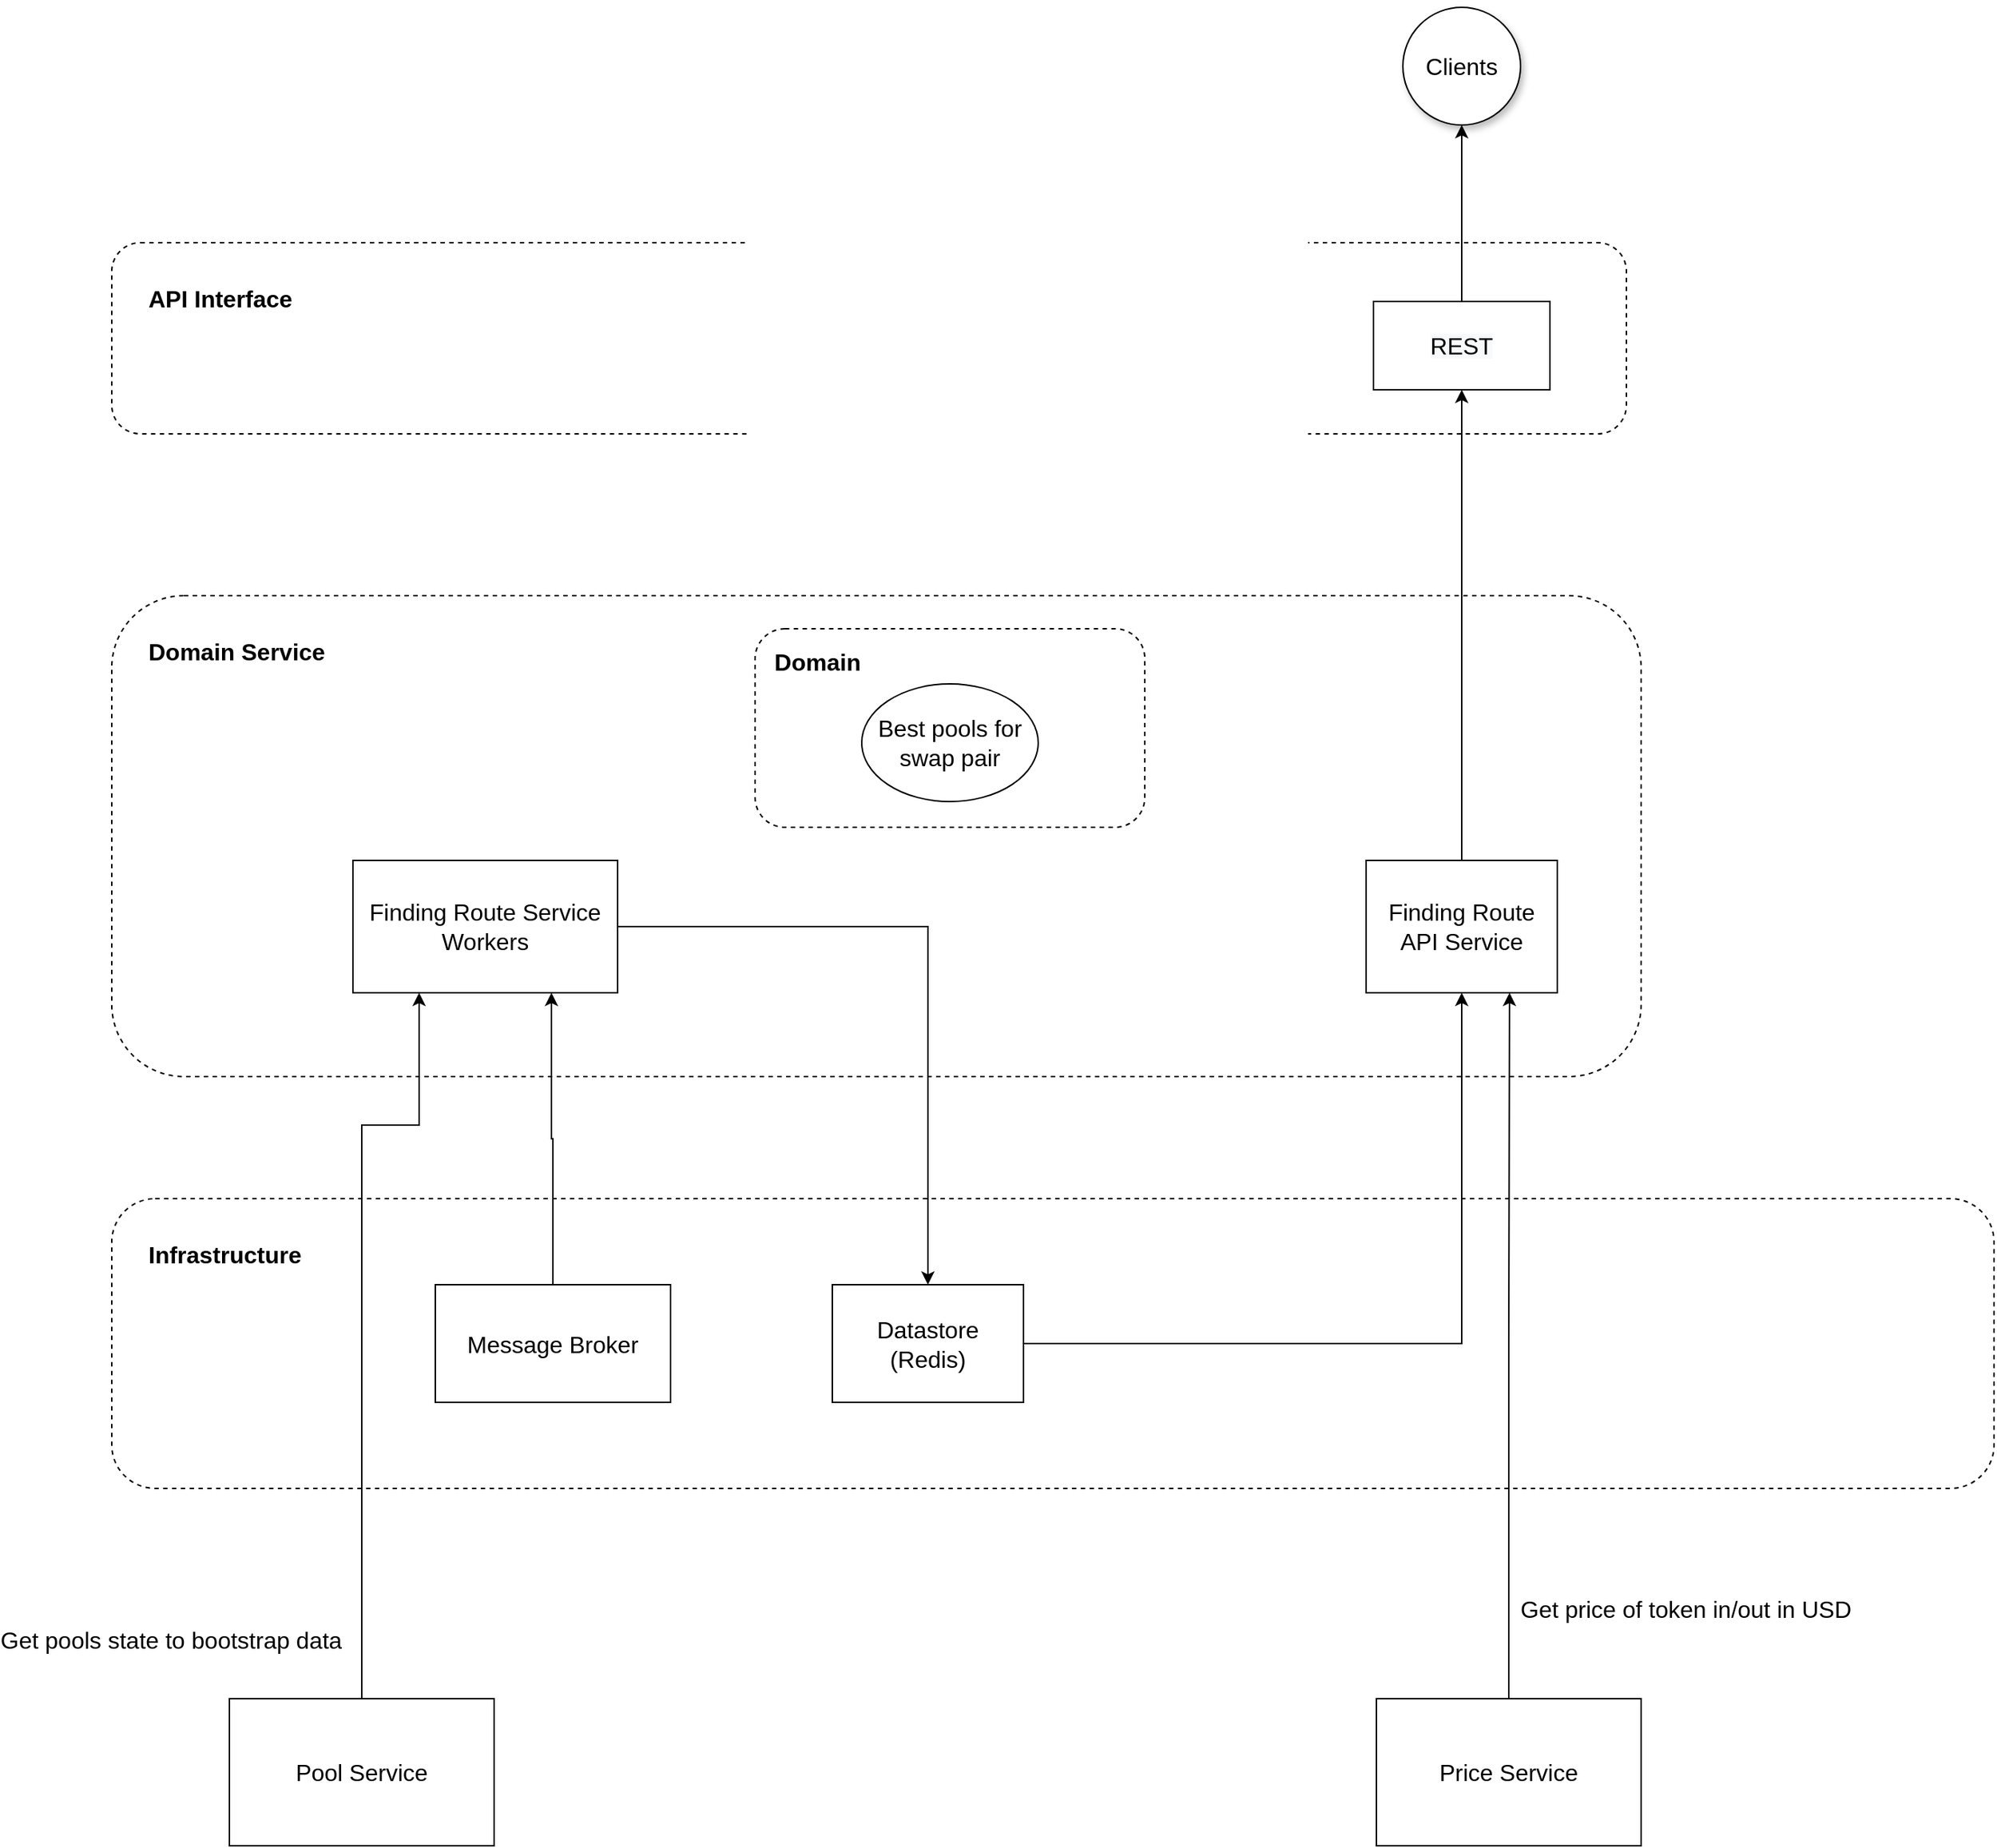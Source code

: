 <mxfile version="18.0.3" type="github">
  <diagram id="vYhIYeuhMKYq1YM2tLH0" name="Page-1">
    <mxGraphModel dx="1731" dy="971" grid="1" gridSize="10" guides="1" tooltips="1" connect="1" arrows="1" fold="1" page="1" pageScale="1" pageWidth="850" pageHeight="1100" math="0" shadow="0">
      <root>
        <mxCell id="0" />
        <mxCell id="1" parent="0" />
        <mxCell id="VPi010c3T4Fb0CU36pfW-24" value="&lt;b style=&quot;font-size: 16px;&quot;&gt;API Interface&lt;/b&gt;" style="rounded=1;whiteSpace=wrap;html=1;dashed=1;fontSize=16;fillColor=default;align=left;verticalAlign=top;spacingTop=22;spacingLeft=23;fillOpacity=50;" parent="1" vertex="1">
          <mxGeometry x="340" y="210" width="1030" height="130" as="geometry" />
        </mxCell>
        <mxCell id="VPi010c3T4Fb0CU36pfW-23" value="&lt;b style=&quot;font-size: 16px;&quot;&gt;Infrastructure&lt;/b&gt;" style="rounded=1;whiteSpace=wrap;html=1;dashed=1;fontSize=16;fillColor=default;align=left;verticalAlign=top;spacingTop=22;spacingLeft=23;fillOpacity=50;" parent="1" vertex="1">
          <mxGeometry x="340" y="860" width="1280" height="197" as="geometry" />
        </mxCell>
        <mxCell id="VPi010c3T4Fb0CU36pfW-22" value="&lt;b style=&quot;font-size: 16px;&quot;&gt;Domain Service&lt;/b&gt;" style="rounded=1;whiteSpace=wrap;html=1;dashed=1;fontSize=16;fillColor=default;align=left;verticalAlign=top;spacingTop=22;spacingLeft=23;fillOpacity=50;" parent="1" vertex="1">
          <mxGeometry x="340" y="450" width="1040" height="327" as="geometry" />
        </mxCell>
        <mxCell id="VPi010c3T4Fb0CU36pfW-5" style="edgeStyle=orthogonalEdgeStyle;rounded=0;orthogonalLoop=1;jettySize=auto;html=1;exitX=0.5;exitY=0;exitDx=0;exitDy=0;entryX=0.5;entryY=1;entryDx=0;entryDy=0;fontSize=16;" parent="1" source="00cH1n4YGTlZ0PjOOUdn-2" target="VPi010c3T4Fb0CU36pfW-1" edge="1">
          <mxGeometry relative="1" as="geometry">
            <Array as="points">
              <mxPoint x="1258" y="310" />
            </Array>
          </mxGeometry>
        </mxCell>
        <mxCell id="00cH1n4YGTlZ0PjOOUdn-2" value="Finding Route API Service" style="rounded=0;whiteSpace=wrap;html=1;fontSize=16;" parent="1" vertex="1">
          <mxGeometry x="1193" y="630" width="130" height="90" as="geometry" />
        </mxCell>
        <mxCell id="I0Hym0px__lbicgqqUY9-4" style="edgeStyle=orthogonalEdgeStyle;rounded=0;orthogonalLoop=1;jettySize=auto;html=1;entryX=0.75;entryY=1;entryDx=0;entryDy=0;fontSize=16;" edge="1" parent="1" source="00cH1n4YGTlZ0PjOOUdn-4" target="VPi010c3T4Fb0CU36pfW-2">
          <mxGeometry relative="1" as="geometry" />
        </mxCell>
        <mxCell id="00cH1n4YGTlZ0PjOOUdn-4" value="Message Broker" style="rounded=0;whiteSpace=wrap;html=1;fontSize=16;" parent="1" vertex="1">
          <mxGeometry x="560" y="918.5" width="160" height="80" as="geometry" />
        </mxCell>
        <mxCell id="I0Hym0px__lbicgqqUY9-2" style="edgeStyle=orthogonalEdgeStyle;rounded=0;orthogonalLoop=1;jettySize=auto;html=1;exitX=1;exitY=0.5;exitDx=0;exitDy=0;entryX=0.5;entryY=1;entryDx=0;entryDy=0;fontSize=16;" edge="1" parent="1" source="00cH1n4YGTlZ0PjOOUdn-8" target="00cH1n4YGTlZ0PjOOUdn-2">
          <mxGeometry relative="1" as="geometry" />
        </mxCell>
        <mxCell id="00cH1n4YGTlZ0PjOOUdn-8" value="Datastore&lt;br style=&quot;font-size: 16px;&quot;&gt;(Redis)" style="rounded=0;whiteSpace=wrap;html=1;fontSize=16;" parent="1" vertex="1">
          <mxGeometry x="830" y="918.5" width="130" height="80" as="geometry" />
        </mxCell>
        <mxCell id="VPi010c3T4Fb0CU36pfW-27" style="edgeStyle=orthogonalEdgeStyle;rounded=0;orthogonalLoop=1;jettySize=auto;html=1;exitX=0.5;exitY=0;exitDx=0;exitDy=0;entryX=0.5;entryY=1;entryDx=0;entryDy=0;fontSize=16;" parent="1" source="VPi010c3T4Fb0CU36pfW-1" target="VPi010c3T4Fb0CU36pfW-26" edge="1">
          <mxGeometry relative="1" as="geometry" />
        </mxCell>
        <mxCell id="VPi010c3T4Fb0CU36pfW-1" value="&lt;meta charset=&quot;utf-8&quot; style=&quot;font-size: 16px;&quot;&gt;&lt;span style=&quot;color: rgb(0, 0, 0); font-family: Helvetica; font-size: 16px; font-style: normal; font-variant-ligatures: normal; font-variant-caps: normal; font-weight: 400; letter-spacing: normal; orphans: 2; text-align: center; text-indent: 0px; text-transform: none; widows: 2; word-spacing: 0px; -webkit-text-stroke-width: 0px; background-color: rgb(248, 249, 250); text-decoration-thickness: initial; text-decoration-style: initial; text-decoration-color: initial; float: none; display: inline !important;&quot;&gt;REST&lt;/span&gt;" style="rounded=0;whiteSpace=wrap;html=1;fontSize=16;" parent="1" vertex="1">
          <mxGeometry x="1198" y="250" width="120" height="60" as="geometry" />
        </mxCell>
        <mxCell id="I0Hym0px__lbicgqqUY9-5" style="edgeStyle=orthogonalEdgeStyle;rounded=0;orthogonalLoop=1;jettySize=auto;html=1;exitX=1;exitY=0.5;exitDx=0;exitDy=0;entryX=0.5;entryY=0;entryDx=0;entryDy=0;fontSize=16;" edge="1" parent="1" source="VPi010c3T4Fb0CU36pfW-2" target="00cH1n4YGTlZ0PjOOUdn-8">
          <mxGeometry relative="1" as="geometry" />
        </mxCell>
        <mxCell id="VPi010c3T4Fb0CU36pfW-2" value="Finding Route Service Workers" style="rounded=0;whiteSpace=wrap;html=1;fontSize=16;" parent="1" vertex="1">
          <mxGeometry x="504" y="630" width="180" height="90" as="geometry" />
        </mxCell>
        <mxCell id="VPi010c3T4Fb0CU36pfW-20" value="" style="rounded=1;whiteSpace=wrap;html=1;fontSize=16;dashed=1;fillOpacity=50;" parent="1" vertex="1">
          <mxGeometry x="777.5" y="472.5" width="265" height="135" as="geometry" />
        </mxCell>
        <mxCell id="VPi010c3T4Fb0CU36pfW-19" value="Best pools for swap pair" style="ellipse;whiteSpace=wrap;html=1;fontSize=16;" parent="1" vertex="1">
          <mxGeometry x="850" y="510" width="120" height="80" as="geometry" />
        </mxCell>
        <mxCell id="VPi010c3T4Fb0CU36pfW-21" value="&lt;b style=&quot;font-size: 16px;&quot;&gt;Domain&lt;/b&gt;" style="text;html=1;strokeColor=none;fillColor=none;align=center;verticalAlign=middle;whiteSpace=wrap;rounded=0;dashed=1;fontSize=16;" parent="1" vertex="1">
          <mxGeometry x="790" y="480" width="60" height="30" as="geometry" />
        </mxCell>
        <mxCell id="VPi010c3T4Fb0CU36pfW-26" value="Clients" style="ellipse;whiteSpace=wrap;html=1;aspect=fixed;shadow=1;fontSize=16;fillColor=default;" parent="1" vertex="1">
          <mxGeometry x="1218" y="50" width="80" height="80" as="geometry" />
        </mxCell>
        <mxCell id="I0Hym0px__lbicgqqUY9-9" style="edgeStyle=orthogonalEdgeStyle;rounded=0;orthogonalLoop=1;jettySize=auto;html=1;exitX=0.5;exitY=0;exitDx=0;exitDy=0;entryX=0.25;entryY=1;entryDx=0;entryDy=0;fontSize=16;" edge="1" parent="1" source="I0Hym0px__lbicgqqUY9-6" target="VPi010c3T4Fb0CU36pfW-2">
          <mxGeometry relative="1" as="geometry">
            <Array as="points">
              <mxPoint x="510" y="810" />
              <mxPoint x="549" y="810" />
            </Array>
          </mxGeometry>
        </mxCell>
        <mxCell id="I0Hym0px__lbicgqqUY9-12" value="Get pools state to bootstrap data" style="edgeLabel;html=1;align=center;verticalAlign=middle;resizable=0;points=[];fontSize=16;" vertex="1" connectable="0" parent="I0Hym0px__lbicgqqUY9-9">
          <mxGeometry x="-0.778" y="-2" relative="1" as="geometry">
            <mxPoint x="-132" y="17" as="offset" />
          </mxGeometry>
        </mxCell>
        <mxCell id="I0Hym0px__lbicgqqUY9-6" value="Pool Service" style="rounded=0;whiteSpace=wrap;html=1;fontSize=16;" vertex="1" parent="1">
          <mxGeometry x="420" y="1200" width="180" height="100" as="geometry" />
        </mxCell>
        <mxCell id="I0Hym0px__lbicgqqUY9-8" style="edgeStyle=orthogonalEdgeStyle;rounded=0;orthogonalLoop=1;jettySize=auto;html=1;entryX=0.75;entryY=1;entryDx=0;entryDy=0;fontSize=16;" edge="1" parent="1" source="I0Hym0px__lbicgqqUY9-7" target="00cH1n4YGTlZ0PjOOUdn-2">
          <mxGeometry relative="1" as="geometry" />
        </mxCell>
        <mxCell id="I0Hym0px__lbicgqqUY9-11" value="Get price of token in/out in USD" style="edgeLabel;html=1;align=center;verticalAlign=middle;resizable=0;points=[];fontSize=16;" vertex="1" connectable="0" parent="I0Hym0px__lbicgqqUY9-8">
          <mxGeometry x="-0.693" y="-1" relative="1" as="geometry">
            <mxPoint x="119" y="13" as="offset" />
          </mxGeometry>
        </mxCell>
        <mxCell id="I0Hym0px__lbicgqqUY9-7" value="Price Service" style="rounded=0;whiteSpace=wrap;html=1;fontSize=16;" vertex="1" parent="1">
          <mxGeometry x="1200" y="1200" width="180" height="100" as="geometry" />
        </mxCell>
      </root>
    </mxGraphModel>
  </diagram>
</mxfile>
